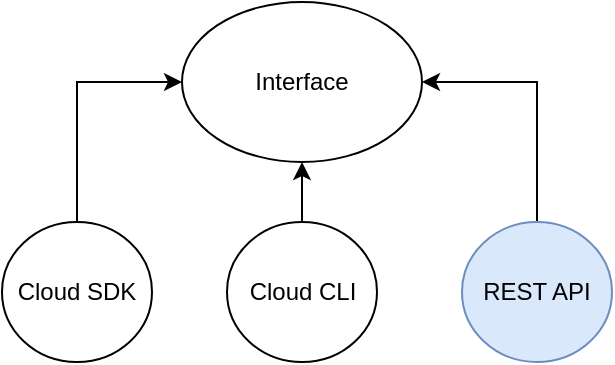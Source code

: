 <mxfile version="24.5.3" type="device">
  <diagram name="Page-1" id="4IlSx9i7Ue7xGvnpBhBo">
    <mxGraphModel dx="1434" dy="843" grid="1" gridSize="10" guides="1" tooltips="1" connect="1" arrows="1" fold="1" page="1" pageScale="1" pageWidth="850" pageHeight="1100" math="0" shadow="0">
      <root>
        <mxCell id="0" />
        <mxCell id="1" parent="0" />
        <mxCell id="heJ8_L_qOR7zMxl7JFTi-1" value="Interface" style="ellipse;whiteSpace=wrap;html=1;" vertex="1" parent="1">
          <mxGeometry x="230" y="210" width="120" height="80" as="geometry" />
        </mxCell>
        <mxCell id="heJ8_L_qOR7zMxl7JFTi-2" style="edgeStyle=orthogonalEdgeStyle;rounded=0;orthogonalLoop=1;jettySize=auto;html=1;exitX=0.5;exitY=0;exitDx=0;exitDy=0;entryX=0;entryY=0.5;entryDx=0;entryDy=0;" edge="1" parent="1" source="heJ8_L_qOR7zMxl7JFTi-3" target="heJ8_L_qOR7zMxl7JFTi-1">
          <mxGeometry relative="1" as="geometry" />
        </mxCell>
        <mxCell id="heJ8_L_qOR7zMxl7JFTi-3" value="Cloud SDK" style="ellipse;whiteSpace=wrap;html=1;" vertex="1" parent="1">
          <mxGeometry x="140" y="320" width="75" height="70" as="geometry" />
        </mxCell>
        <mxCell id="heJ8_L_qOR7zMxl7JFTi-4" value="Cloud CLI" style="ellipse;whiteSpace=wrap;html=1;" vertex="1" parent="1">
          <mxGeometry x="252.5" y="320" width="75" height="70" as="geometry" />
        </mxCell>
        <mxCell id="heJ8_L_qOR7zMxl7JFTi-5" style="edgeStyle=orthogonalEdgeStyle;rounded=0;orthogonalLoop=1;jettySize=auto;html=1;entryX=1;entryY=0.5;entryDx=0;entryDy=0;exitX=0.5;exitY=0;exitDx=0;exitDy=0;" edge="1" parent="1" source="heJ8_L_qOR7zMxl7JFTi-6" target="heJ8_L_qOR7zMxl7JFTi-1">
          <mxGeometry relative="1" as="geometry">
            <Array as="points">
              <mxPoint x="408" y="250" />
            </Array>
          </mxGeometry>
        </mxCell>
        <mxCell id="heJ8_L_qOR7zMxl7JFTi-6" value="REST API" style="ellipse;whiteSpace=wrap;html=1;fillColor=#dae8fc;strokeColor=#6c8ebf;" vertex="1" parent="1">
          <mxGeometry x="370" y="320" width="75" height="70" as="geometry" />
        </mxCell>
        <mxCell id="heJ8_L_qOR7zMxl7JFTi-7" style="edgeStyle=orthogonalEdgeStyle;rounded=0;orthogonalLoop=1;jettySize=auto;html=1;exitX=0.5;exitY=0;exitDx=0;exitDy=0;entryX=0.5;entryY=1;entryDx=0;entryDy=0;" edge="1" parent="1" source="heJ8_L_qOR7zMxl7JFTi-4" target="heJ8_L_qOR7zMxl7JFTi-1">
          <mxGeometry relative="1" as="geometry" />
        </mxCell>
      </root>
    </mxGraphModel>
  </diagram>
</mxfile>
